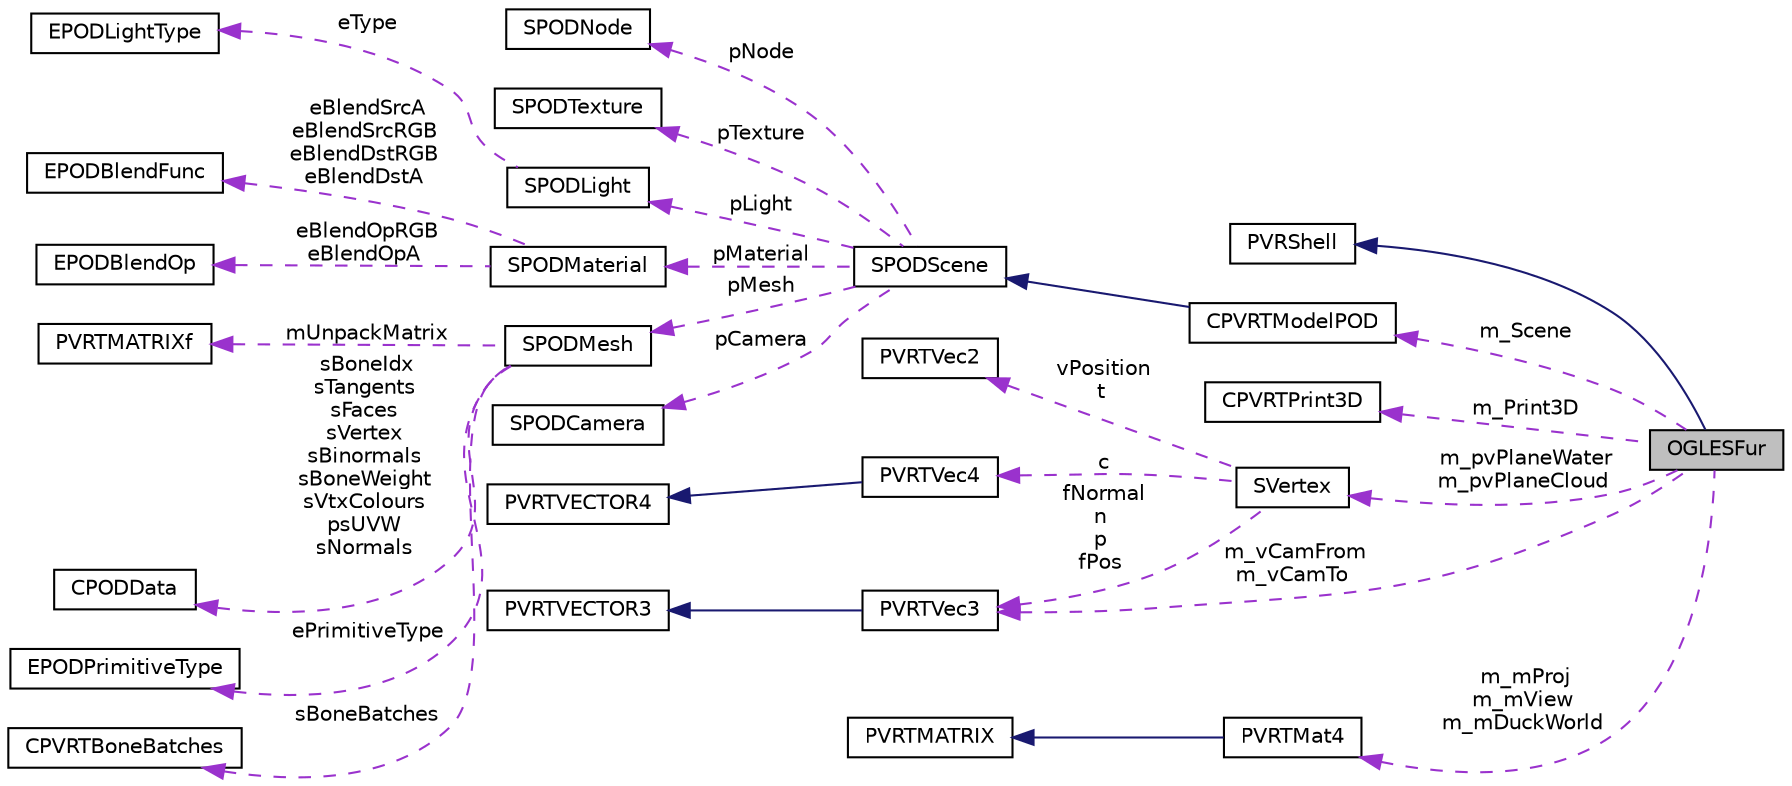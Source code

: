 digraph "OGLESFur"
{
  edge [fontname="Helvetica",fontsize="10",labelfontname="Helvetica",labelfontsize="10"];
  node [fontname="Helvetica",fontsize="10",shape=record];
  rankdir="LR";
  Node1 [label="OGLESFur",height=0.2,width=0.4,color="black", fillcolor="grey75", style="filled", fontcolor="black"];
  Node2 -> Node1 [dir="back",color="midnightblue",fontsize="10",style="solid",fontname="Helvetica"];
  Node2 [label="PVRShell",height=0.2,width=0.4,color="black", fillcolor="white", style="filled",URL="$class_p_v_r_shell.html",tooltip="Inherited by the application; responsible for abstracting the OS and API. "];
  Node3 -> Node1 [dir="back",color="darkorchid3",fontsize="10",style="dashed",label=" m_Scene" ,fontname="Helvetica"];
  Node3 [label="CPVRTModelPOD",height=0.2,width=0.4,color="black", fillcolor="white", style="filled",URL="$class_c_p_v_r_t_model_p_o_d.html",tooltip="A class for loading and storing data from POD files/headers. "];
  Node4 -> Node3 [dir="back",color="midnightblue",fontsize="10",style="solid",fontname="Helvetica"];
  Node4 [label="SPODScene",height=0.2,width=0.4,color="black", fillcolor="white", style="filled",URL="$struct_s_p_o_d_scene.html",tooltip="Struct for storing POD scene data. "];
  Node5 -> Node4 [dir="back",color="darkorchid3",fontsize="10",style="dashed",label=" pLight" ,fontname="Helvetica"];
  Node5 [label="SPODLight",height=0.2,width=0.4,color="black", fillcolor="white", style="filled",URL="$struct_s_p_o_d_light.html",tooltip="Struct for storing POD light data. "];
  Node6 -> Node5 [dir="back",color="darkorchid3",fontsize="10",style="dashed",label=" eType" ,fontname="Helvetica"];
  Node6 [label="EPODLightType",height=0.2,width=0.4,color="black", fillcolor="white", style="filled",URL="$struct_e_p_o_d_light_type.html",tooltip="Enum for the POD format light types. "];
  Node7 -> Node4 [dir="back",color="darkorchid3",fontsize="10",style="dashed",label=" pMaterial" ,fontname="Helvetica"];
  Node7 [label="SPODMaterial",height=0.2,width=0.4,color="black", fillcolor="white", style="filled",URL="$struct_s_p_o_d_material.html",tooltip="Struct for storing POD material data. "];
  Node8 -> Node7 [dir="back",color="darkorchid3",fontsize="10",style="dashed",label=" eBlendOpRGB\neBlendOpA" ,fontname="Helvetica"];
  Node8 [label="EPODBlendOp",height=0.2,width=0.4,color="black", fillcolor="white", style="filled",URL="$struct_e_p_o_d_blend_op.html",tooltip="Enum for the POD format blend operation. "];
  Node9 -> Node7 [dir="back",color="darkorchid3",fontsize="10",style="dashed",label=" eBlendSrcA\neBlendSrcRGB\neBlendDstRGB\neBlendDstA" ,fontname="Helvetica"];
  Node9 [label="EPODBlendFunc",height=0.2,width=0.4,color="black", fillcolor="white", style="filled",URL="$struct_e_p_o_d_blend_func.html",tooltip="Enum for the POD format blend functions. "];
  Node10 -> Node4 [dir="back",color="darkorchid3",fontsize="10",style="dashed",label=" pMesh" ,fontname="Helvetica"];
  Node10 [label="SPODMesh",height=0.2,width=0.4,color="black", fillcolor="white", style="filled",URL="$struct_s_p_o_d_mesh.html",tooltip="Struct for storing POD mesh data. "];
  Node11 -> Node10 [dir="back",color="darkorchid3",fontsize="10",style="dashed",label=" sBoneBatches" ,fontname="Helvetica"];
  Node11 [label="CPVRTBoneBatches",height=0.2,width=0.4,color="black", fillcolor="white", style="filled",URL="$class_c_p_v_r_t_bone_batches.html",tooltip="A class for processing vertices into bone batches. "];
  Node12 -> Node10 [dir="back",color="darkorchid3",fontsize="10",style="dashed",label=" mUnpackMatrix" ,fontname="Helvetica"];
  Node12 [label="PVRTMATRIXf",height=0.2,width=0.4,color="black", fillcolor="white", style="filled",URL="$class_p_v_r_t_m_a_t_r_i_xf.html",tooltip="4x4 floating point matrix "];
  Node13 -> Node10 [dir="back",color="darkorchid3",fontsize="10",style="dashed",label=" sBoneIdx\nsTangents\nsFaces\nsVertex\nsBinormals\nsBoneWeight\nsVtxColours\npsUVW\nsNormals" ,fontname="Helvetica"];
  Node13 [label="CPODData",height=0.2,width=0.4,color="black", fillcolor="white", style="filled",URL="$class_c_p_o_d_data.html",tooltip="A class for representing POD data. "];
  Node14 -> Node10 [dir="back",color="darkorchid3",fontsize="10",style="dashed",label=" ePrimitiveType" ,fontname="Helvetica"];
  Node14 [label="EPODPrimitiveType",height=0.2,width=0.4,color="black", fillcolor="white", style="filled",URL="$struct_e_p_o_d_primitive_type.html",tooltip="Enum for the POD format primitive types. "];
  Node15 -> Node4 [dir="back",color="darkorchid3",fontsize="10",style="dashed",label=" pCamera" ,fontname="Helvetica"];
  Node15 [label="SPODCamera",height=0.2,width=0.4,color="black", fillcolor="white", style="filled",URL="$struct_s_p_o_d_camera.html",tooltip="Struct for storing POD camera data. "];
  Node16 -> Node4 [dir="back",color="darkorchid3",fontsize="10",style="dashed",label=" pNode" ,fontname="Helvetica"];
  Node16 [label="SPODNode",height=0.2,width=0.4,color="black", fillcolor="white", style="filled",URL="$struct_s_p_o_d_node.html",tooltip="Struct for storing POD node data. "];
  Node17 -> Node4 [dir="back",color="darkorchid3",fontsize="10",style="dashed",label=" pTexture" ,fontname="Helvetica"];
  Node17 [label="SPODTexture",height=0.2,width=0.4,color="black", fillcolor="white", style="filled",URL="$struct_s_p_o_d_texture.html",tooltip="Struct for storing POD texture data. "];
  Node18 -> Node1 [dir="back",color="darkorchid3",fontsize="10",style="dashed",label=" m_Print3D" ,fontname="Helvetica"];
  Node18 [label="CPVRTPrint3D",height=0.2,width=0.4,color="black", fillcolor="white", style="filled",URL="$class_c_p_v_r_t_print3_d.html",tooltip="Display text/logos on the screen. "];
  Node19 -> Node1 [dir="back",color="darkorchid3",fontsize="10",style="dashed",label=" m_pvPlaneWater\nm_pvPlaneCloud" ,fontname="Helvetica"];
  Node19 [label="SVertex",height=0.2,width=0.4,color="black", fillcolor="white", style="filled",URL="$struct_s_vertex.html"];
  Node20 -> Node19 [dir="back",color="darkorchid3",fontsize="10",style="dashed",label=" vPosition\nt" ,fontname="Helvetica"];
  Node20 [label="PVRTVec2",height=0.2,width=0.4,color="black", fillcolor="white", style="filled",URL="$struct_p_v_r_t_vec2.html",tooltip="2 component vector "];
  Node21 -> Node19 [dir="back",color="darkorchid3",fontsize="10",style="dashed",label=" fNormal\nn\np\nfPos" ,fontname="Helvetica"];
  Node21 [label="PVRTVec3",height=0.2,width=0.4,color="black", fillcolor="white", style="filled",URL="$struct_p_v_r_t_vec3.html",tooltip="3 component vector "];
  Node22 -> Node21 [dir="back",color="midnightblue",fontsize="10",style="solid",fontname="Helvetica"];
  Node22 [label="PVRTVECTOR3",height=0.2,width=0.4,color="black", fillcolor="white", style="filled",URL="$struct_p_v_r_t_v_e_c_t_o_r3f.html",tooltip="3D floating point vector "];
  Node23 -> Node19 [dir="back",color="darkorchid3",fontsize="10",style="dashed",label=" c" ,fontname="Helvetica"];
  Node23 [label="PVRTVec4",height=0.2,width=0.4,color="black", fillcolor="white", style="filled",URL="$struct_p_v_r_t_vec4.html",tooltip="4 component vector "];
  Node24 -> Node23 [dir="back",color="midnightblue",fontsize="10",style="solid",fontname="Helvetica"];
  Node24 [label="PVRTVECTOR4",height=0.2,width=0.4,color="black", fillcolor="white", style="filled",URL="$struct_p_v_r_t_v_e_c_t_o_r4f.html",tooltip="4D floating point vector "];
  Node25 -> Node1 [dir="back",color="darkorchid3",fontsize="10",style="dashed",label=" m_mProj\nm_mView\nm_mDuckWorld" ,fontname="Helvetica"];
  Node25 [label="PVRTMat4",height=0.2,width=0.4,color="black", fillcolor="white", style="filled",URL="$struct_p_v_r_t_mat4.html",tooltip="4x4 Matrix "];
  Node26 -> Node25 [dir="back",color="midnightblue",fontsize="10",style="solid",fontname="Helvetica"];
  Node26 [label="PVRTMATRIX",height=0.2,width=0.4,color="black", fillcolor="white", style="filled",URL="$class_p_v_r_t_m_a_t_r_i_xf.html",tooltip="4x4 floating point matrix "];
  Node21 -> Node1 [dir="back",color="darkorchid3",fontsize="10",style="dashed",label=" m_vCamFrom\nm_vCamTo" ,fontname="Helvetica"];
}
